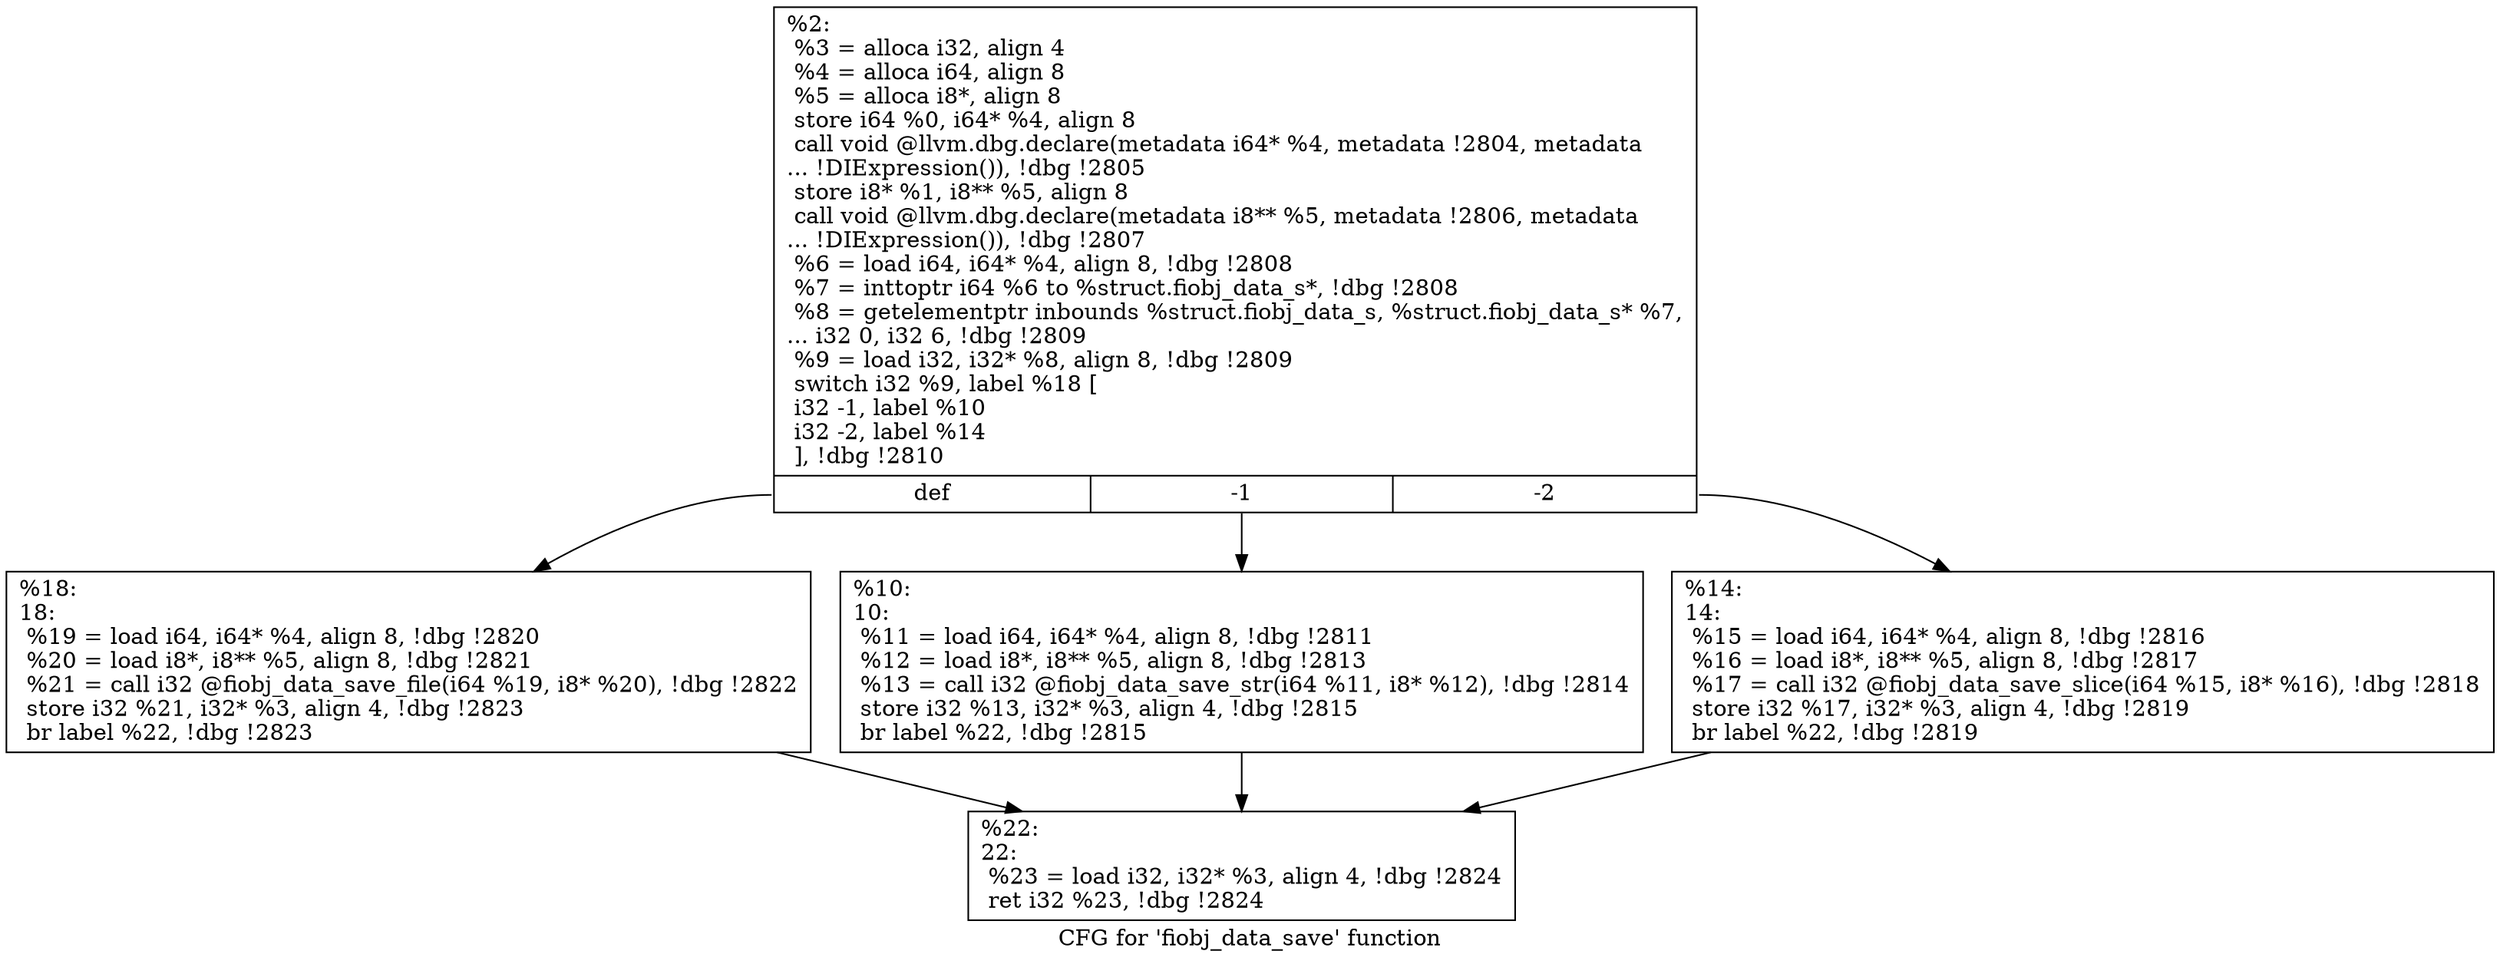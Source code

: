 digraph "CFG for 'fiobj_data_save' function" {
	label="CFG for 'fiobj_data_save' function";

	Node0x556851daa780 [shape=record,label="{%2:\l  %3 = alloca i32, align 4\l  %4 = alloca i64, align 8\l  %5 = alloca i8*, align 8\l  store i64 %0, i64* %4, align 8\l  call void @llvm.dbg.declare(metadata i64* %4, metadata !2804, metadata\l... !DIExpression()), !dbg !2805\l  store i8* %1, i8** %5, align 8\l  call void @llvm.dbg.declare(metadata i8** %5, metadata !2806, metadata\l... !DIExpression()), !dbg !2807\l  %6 = load i64, i64* %4, align 8, !dbg !2808\l  %7 = inttoptr i64 %6 to %struct.fiobj_data_s*, !dbg !2808\l  %8 = getelementptr inbounds %struct.fiobj_data_s, %struct.fiobj_data_s* %7,\l... i32 0, i32 6, !dbg !2809\l  %9 = load i32, i32* %8, align 8, !dbg !2809\l  switch i32 %9, label %18 [\l    i32 -1, label %10\l    i32 -2, label %14\l  ], !dbg !2810\l|{<s0>def|<s1>-1|<s2>-2}}"];
	Node0x556851daa780:s0 -> Node0x556851dab940;
	Node0x556851daa780:s1 -> Node0x556851dab8a0;
	Node0x556851daa780:s2 -> Node0x556851dab8f0;
	Node0x556851dab8a0 [shape=record,label="{%10:\l10:                                               \l  %11 = load i64, i64* %4, align 8, !dbg !2811\l  %12 = load i8*, i8** %5, align 8, !dbg !2813\l  %13 = call i32 @fiobj_data_save_str(i64 %11, i8* %12), !dbg !2814\l  store i32 %13, i32* %3, align 4, !dbg !2815\l  br label %22, !dbg !2815\l}"];
	Node0x556851dab8a0 -> Node0x556851dab990;
	Node0x556851dab8f0 [shape=record,label="{%14:\l14:                                               \l  %15 = load i64, i64* %4, align 8, !dbg !2816\l  %16 = load i8*, i8** %5, align 8, !dbg !2817\l  %17 = call i32 @fiobj_data_save_slice(i64 %15, i8* %16), !dbg !2818\l  store i32 %17, i32* %3, align 4, !dbg !2819\l  br label %22, !dbg !2819\l}"];
	Node0x556851dab8f0 -> Node0x556851dab990;
	Node0x556851dab940 [shape=record,label="{%18:\l18:                                               \l  %19 = load i64, i64* %4, align 8, !dbg !2820\l  %20 = load i8*, i8** %5, align 8, !dbg !2821\l  %21 = call i32 @fiobj_data_save_file(i64 %19, i8* %20), !dbg !2822\l  store i32 %21, i32* %3, align 4, !dbg !2823\l  br label %22, !dbg !2823\l}"];
	Node0x556851dab940 -> Node0x556851dab990;
	Node0x556851dab990 [shape=record,label="{%22:\l22:                                               \l  %23 = load i32, i32* %3, align 4, !dbg !2824\l  ret i32 %23, !dbg !2824\l}"];
}
